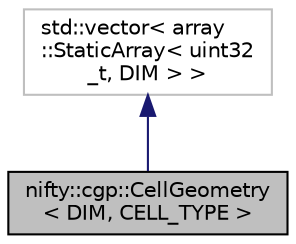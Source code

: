 digraph "nifty::cgp::CellGeometry&lt; DIM, CELL_TYPE &gt;"
{
  edge [fontname="Helvetica",fontsize="10",labelfontname="Helvetica",labelfontsize="10"];
  node [fontname="Helvetica",fontsize="10",shape=record];
  Node1 [label="nifty::cgp::CellGeometry\l\< DIM, CELL_TYPE \>",height=0.2,width=0.4,color="black", fillcolor="grey75", style="filled", fontcolor="black"];
  Node2 -> Node1 [dir="back",color="midnightblue",fontsize="10",style="solid",fontname="Helvetica"];
  Node2 [label="std::vector\< array\l::StaticArray\< uint32\l_t, DIM \> \>",height=0.2,width=0.4,color="grey75", fillcolor="white", style="filled"];
}
